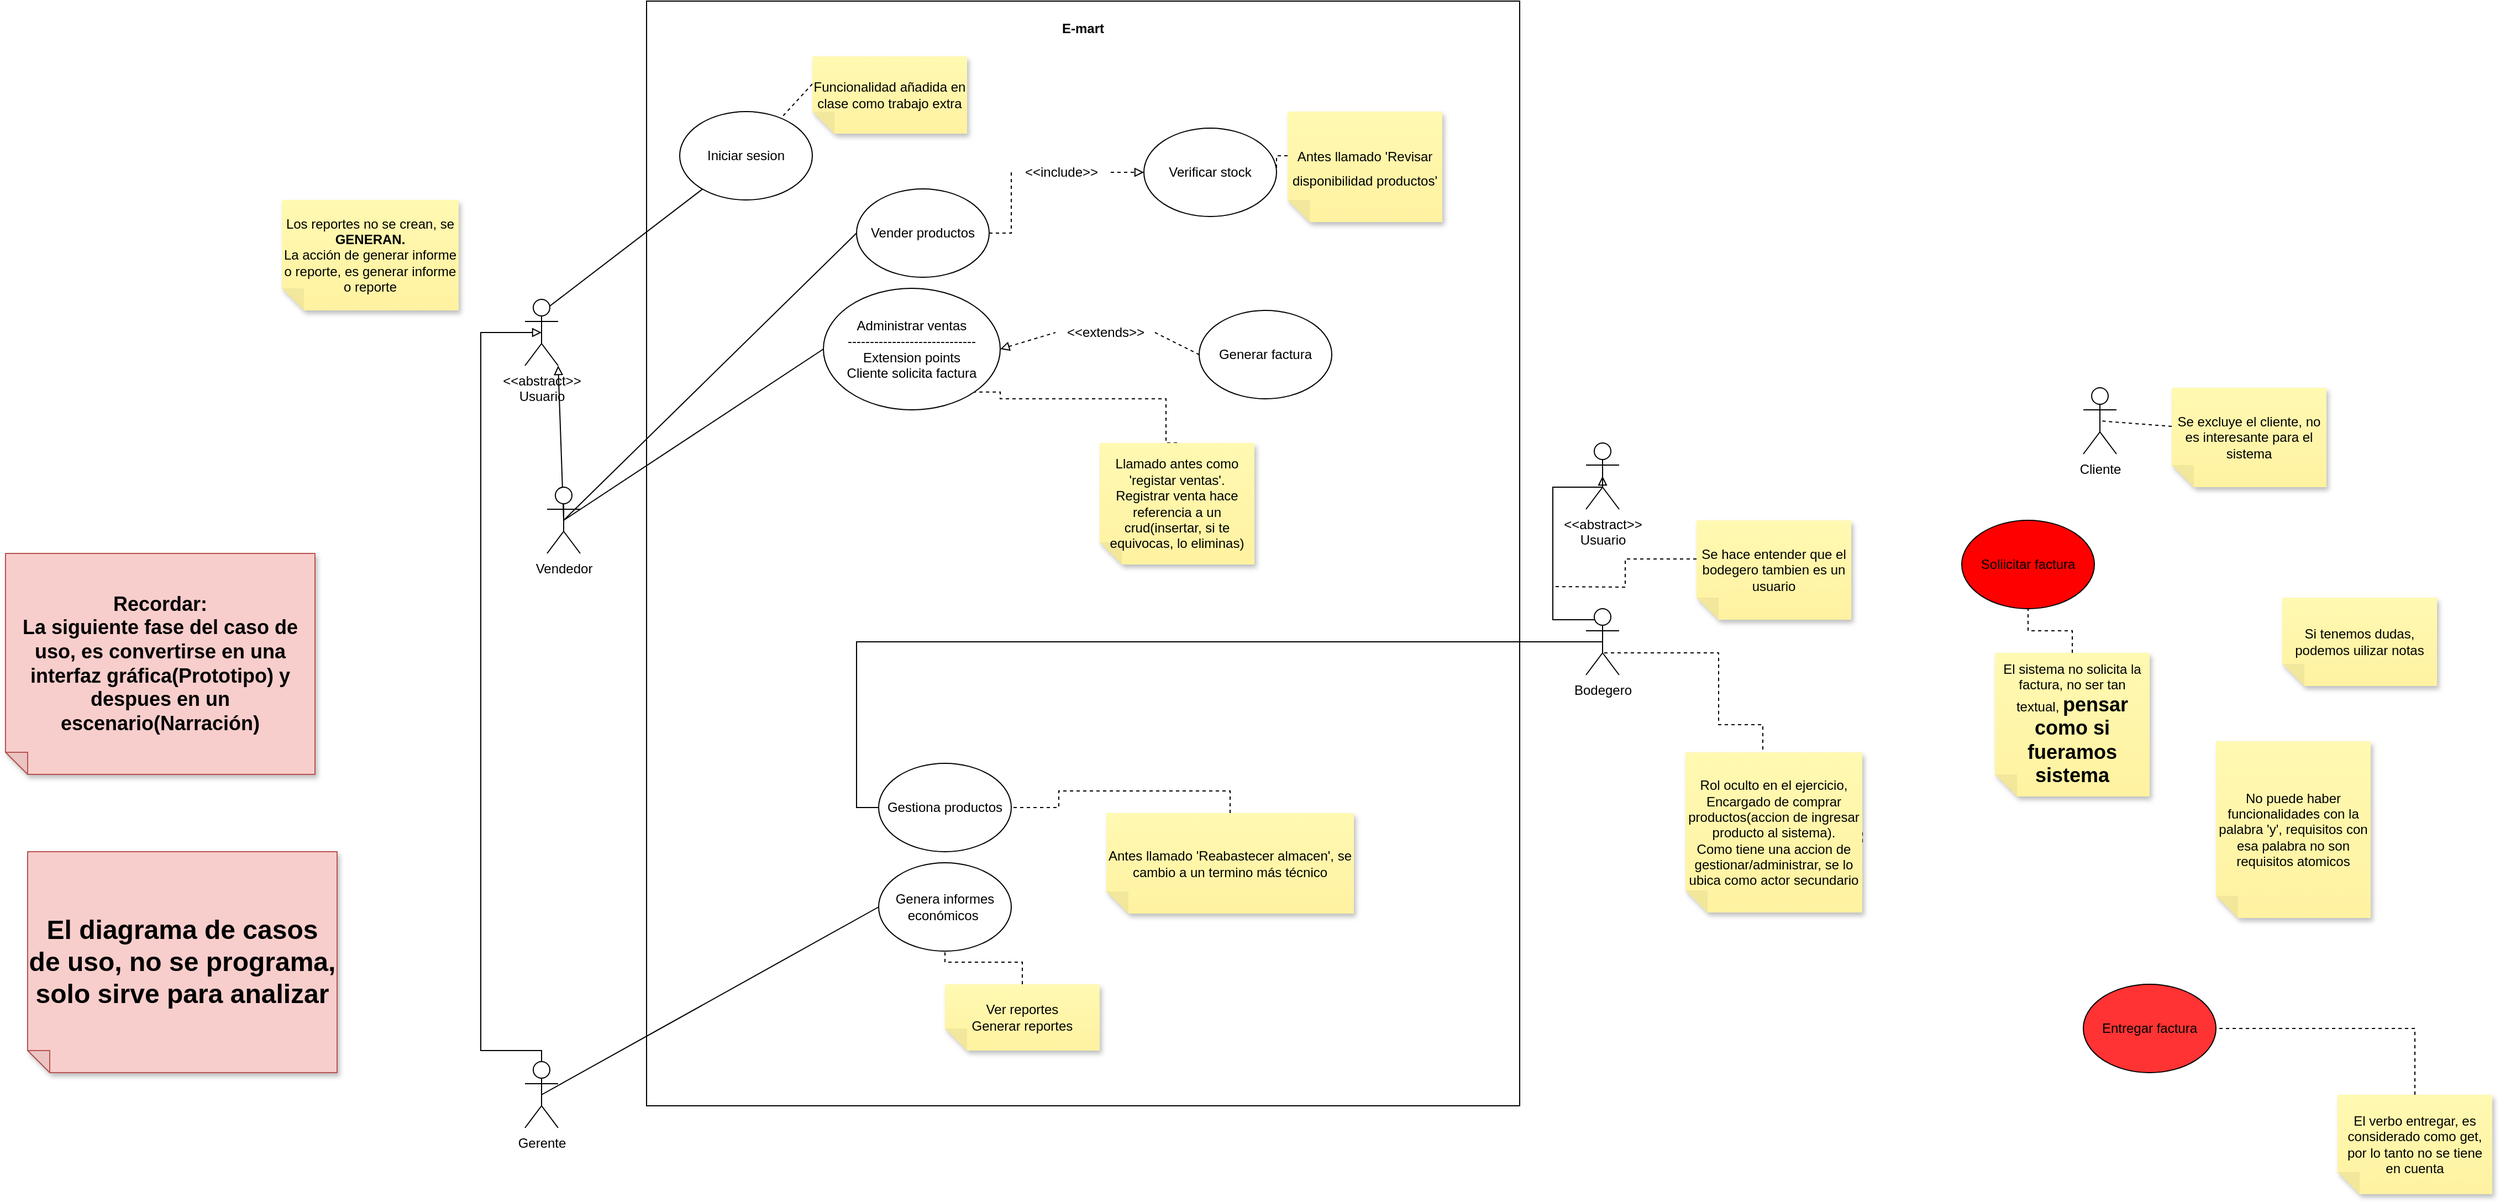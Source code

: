 <mxfile version="20.3.0" type="device"><diagram id="1HYwCRqAjlDSDdJCy8_z" name="Página-1"><mxGraphModel dx="2903" dy="2545" grid="1" gridSize="10" guides="1" tooltips="1" connect="1" arrows="1" fold="1" page="1" pageScale="1" pageWidth="827" pageHeight="1169" math="0" shadow="0"><root><mxCell id="0"/><mxCell id="1" parent="0"/><mxCell id="-_gCBGrkaW1H_oKNxfcJ-42" style="rounded=0;orthogonalLoop=1;jettySize=auto;html=1;exitX=0.5;exitY=0.5;exitDx=0;exitDy=0;exitPerimeter=0;entryX=0;entryY=0.5;entryDx=0;entryDy=0;fontSize=12;endArrow=none;endFill=0;" edge="1" parent="1" source="-_gCBGrkaW1H_oKNxfcJ-1" target="-_gCBGrkaW1H_oKNxfcJ-5"><mxGeometry relative="1" as="geometry"/></mxCell><mxCell id="-_gCBGrkaW1H_oKNxfcJ-43" style="edgeStyle=none;rounded=0;orthogonalLoop=1;jettySize=auto;html=1;exitX=0.5;exitY=0.5;exitDx=0;exitDy=0;exitPerimeter=0;entryX=0;entryY=0.5;entryDx=0;entryDy=0;fontSize=12;endArrow=none;endFill=0;" edge="1" parent="1" source="-_gCBGrkaW1H_oKNxfcJ-1" target="-_gCBGrkaW1H_oKNxfcJ-3"><mxGeometry relative="1" as="geometry"/></mxCell><mxCell id="-_gCBGrkaW1H_oKNxfcJ-56" style="edgeStyle=none;rounded=0;orthogonalLoop=1;jettySize=auto;html=1;exitX=0.5;exitY=0.5;exitDx=0;exitDy=0;exitPerimeter=0;entryX=1;entryY=1;entryDx=0;entryDy=0;entryPerimeter=0;fontSize=12;startArrow=none;startFill=0;endArrow=block;endFill=0;" edge="1" parent="1" source="-_gCBGrkaW1H_oKNxfcJ-1" target="-_gCBGrkaW1H_oKNxfcJ-55"><mxGeometry relative="1" as="geometry"/></mxCell><mxCell id="-_gCBGrkaW1H_oKNxfcJ-1" value="Vendedor" style="shape=umlActor;verticalLabelPosition=bottom;verticalAlign=top;html=1;outlineConnect=0;" vertex="1" parent="1"><mxGeometry x="-70" y="390" width="30" height="60" as="geometry"/></mxCell><mxCell id="-_gCBGrkaW1H_oKNxfcJ-2" value="Cliente" style="shape=umlActor;verticalLabelPosition=bottom;verticalAlign=top;html=1;outlineConnect=0;" vertex="1" parent="1"><mxGeometry x="1320" y="300" width="30" height="60" as="geometry"/></mxCell><mxCell id="-_gCBGrkaW1H_oKNxfcJ-36" style="edgeStyle=orthogonalEdgeStyle;rounded=0;orthogonalLoop=1;jettySize=auto;html=1;exitX=1;exitY=0.5;exitDx=0;exitDy=0;entryX=0;entryY=0.5;entryDx=0;entryDy=0;dashed=1;fontSize=12;endArrow=block;endFill=0;startArrow=none;" edge="1" parent="1" source="-_gCBGrkaW1H_oKNxfcJ-37" target="-_gCBGrkaW1H_oKNxfcJ-33"><mxGeometry relative="1" as="geometry"/></mxCell><mxCell id="-_gCBGrkaW1H_oKNxfcJ-3" value="Vender productos" style="ellipse;whiteSpace=wrap;html=1;" vertex="1" parent="1"><mxGeometry x="210" y="120" width="120" height="80" as="geometry"/></mxCell><mxCell id="-_gCBGrkaW1H_oKNxfcJ-45" style="edgeStyle=none;rounded=0;orthogonalLoop=1;jettySize=auto;html=1;exitX=1;exitY=0.5;exitDx=0;exitDy=0;entryX=0;entryY=0.5;entryDx=0;entryDy=0;fontSize=12;endArrow=none;endFill=0;dashed=1;startArrow=none;startFill=0;" edge="1" parent="1" source="-_gCBGrkaW1H_oKNxfcJ-46" target="-_gCBGrkaW1H_oKNxfcJ-7"><mxGeometry relative="1" as="geometry"/></mxCell><mxCell id="-_gCBGrkaW1H_oKNxfcJ-5" value="Administrar ventas&lt;br&gt;-----------------------------&lt;br&gt;Extension points&lt;br&gt;Cliente solicita factura" style="ellipse;whiteSpace=wrap;html=1;" vertex="1" parent="1"><mxGeometry x="180" y="210" width="160" height="110" as="geometry"/></mxCell><mxCell id="-_gCBGrkaW1H_oKNxfcJ-6" value="Soliicitar factura" style="ellipse;whiteSpace=wrap;html=1;fillColor=#FF0000;" vertex="1" parent="1"><mxGeometry x="1210" y="420" width="120" height="80" as="geometry"/></mxCell><mxCell id="-_gCBGrkaW1H_oKNxfcJ-7" value="Generar factura" style="ellipse;whiteSpace=wrap;html=1;" vertex="1" parent="1"><mxGeometry x="520" y="230" width="120" height="80" as="geometry"/></mxCell><mxCell id="-_gCBGrkaW1H_oKNxfcJ-8" value="Entregar factura" style="ellipse;whiteSpace=wrap;html=1;fillColor=#FF3333;" vertex="1" parent="1"><mxGeometry x="1320" y="840" width="120" height="80" as="geometry"/></mxCell><mxCell id="-_gCBGrkaW1H_oKNxfcJ-9" value="Gestiona productos" style="ellipse;whiteSpace=wrap;html=1;" vertex="1" parent="1"><mxGeometry x="230" y="640" width="120" height="80" as="geometry"/></mxCell><mxCell id="-_gCBGrkaW1H_oKNxfcJ-10" value="Iniciar sesion" style="ellipse;whiteSpace=wrap;html=1;" vertex="1" parent="1"><mxGeometry x="50" y="50" width="120" height="80" as="geometry"/></mxCell><mxCell id="-_gCBGrkaW1H_oKNxfcJ-44" style="edgeStyle=none;rounded=0;orthogonalLoop=1;jettySize=auto;html=1;exitX=0.5;exitY=0.5;exitDx=0;exitDy=0;exitPerimeter=0;entryX=0;entryY=0.5;entryDx=0;entryDy=0;fontSize=12;endArrow=none;endFill=0;" edge="1" parent="1" source="-_gCBGrkaW1H_oKNxfcJ-12" target="-_gCBGrkaW1H_oKNxfcJ-19"><mxGeometry relative="1" as="geometry"/></mxCell><mxCell id="-_gCBGrkaW1H_oKNxfcJ-59" style="edgeStyle=orthogonalEdgeStyle;rounded=0;orthogonalLoop=1;jettySize=auto;html=1;exitX=0.5;exitY=0;exitDx=0;exitDy=0;exitPerimeter=0;entryX=0.5;entryY=0.5;entryDx=0;entryDy=0;entryPerimeter=0;fontSize=12;startArrow=none;startFill=0;endArrow=block;endFill=0;" edge="1" parent="1" source="-_gCBGrkaW1H_oKNxfcJ-12" target="-_gCBGrkaW1H_oKNxfcJ-55"><mxGeometry relative="1" as="geometry"><Array as="points"><mxPoint x="-130" y="900"/><mxPoint x="-130" y="250"/></Array></mxGeometry></mxCell><mxCell id="-_gCBGrkaW1H_oKNxfcJ-12" value="Gerente" style="shape=umlActor;verticalLabelPosition=bottom;verticalAlign=top;html=1;outlineConnect=0;" vertex="1" parent="1"><mxGeometry x="-90" y="910" width="30" height="60" as="geometry"/></mxCell><mxCell id="-_gCBGrkaW1H_oKNxfcJ-41" style="edgeStyle=orthogonalEdgeStyle;rounded=0;orthogonalLoop=1;jettySize=auto;html=1;exitX=0.5;exitY=0.5;exitDx=0;exitDy=0;exitPerimeter=0;entryX=0;entryY=0.5;entryDx=0;entryDy=0;fontSize=12;endArrow=none;endFill=0;" edge="1" parent="1" source="-_gCBGrkaW1H_oKNxfcJ-13" target="-_gCBGrkaW1H_oKNxfcJ-9"><mxGeometry relative="1" as="geometry"/></mxCell><mxCell id="-_gCBGrkaW1H_oKNxfcJ-64" style="edgeStyle=orthogonalEdgeStyle;rounded=0;orthogonalLoop=1;jettySize=auto;html=1;exitX=0.5;exitY=0;exitDx=0;exitDy=0;exitPerimeter=0;entryX=0.5;entryY=0.5;entryDx=0;entryDy=0;entryPerimeter=0;fontSize=12;startArrow=none;startFill=0;endArrow=block;endFill=0;" edge="1" parent="1" source="-_gCBGrkaW1H_oKNxfcJ-13" target="-_gCBGrkaW1H_oKNxfcJ-62"><mxGeometry relative="1" as="geometry"><Array as="points"><mxPoint x="885" y="510"/><mxPoint x="840" y="510"/><mxPoint x="840" y="390"/><mxPoint x="885" y="390"/></Array></mxGeometry></mxCell><mxCell id="-_gCBGrkaW1H_oKNxfcJ-13" value="Bodegero" style="shape=umlActor;verticalLabelPosition=bottom;verticalAlign=top;html=1;outlineConnect=0;" vertex="1" parent="1"><mxGeometry x="870" y="500" width="30" height="60" as="geometry"/></mxCell><mxCell id="-_gCBGrkaW1H_oKNxfcJ-29" style="edgeStyle=orthogonalEdgeStyle;rounded=0;orthogonalLoop=1;jettySize=auto;html=1;exitX=0;exitY=0.5;exitDx=0;exitDy=0;exitPerimeter=0;entryX=0.5;entryY=0.5;entryDx=0;entryDy=0;entryPerimeter=0;endArrow=none;endFill=0;dashed=1;" edge="1" parent="1" source="-_gCBGrkaW1H_oKNxfcJ-15" target="-_gCBGrkaW1H_oKNxfcJ-13"><mxGeometry relative="1" as="geometry"><Array as="points"><mxPoint x="1120" y="713"/><mxPoint x="1030" y="713"/><mxPoint x="1030" y="605"/><mxPoint x="990" y="605"/><mxPoint x="990" y="540"/><mxPoint x="885" y="540"/></Array></mxGeometry></mxCell><mxCell id="-_gCBGrkaW1H_oKNxfcJ-15" value="Rol oculto en el ejercicio,&lt;br&gt;Encargado de comprar productos(accion de ingresar producto al sistema).&lt;br&gt;Como tiene una accion de gestionar/administrar, se lo ubica como actor secundario" style="shape=note;whiteSpace=wrap;html=1;backgroundOutline=1;fontColor=#000000;darkOpacity=0.05;fillColor=#FFF9B2;strokeColor=none;fillStyle=solid;direction=west;gradientDirection=north;gradientColor=#FFF2A1;shadow=1;size=20;pointerEvents=1;" vertex="1" parent="1"><mxGeometry x="960" y="630" width="160" height="145" as="geometry"/></mxCell><mxCell id="-_gCBGrkaW1H_oKNxfcJ-25" style="edgeStyle=orthogonalEdgeStyle;rounded=0;orthogonalLoop=1;jettySize=auto;html=1;exitX=0.5;exitY=1;exitDx=0;exitDy=0;exitPerimeter=0;entryX=1;entryY=0.5;entryDx=0;entryDy=0;endArrow=none;endFill=0;dashed=1;" edge="1" parent="1" source="-_gCBGrkaW1H_oKNxfcJ-17" target="-_gCBGrkaW1H_oKNxfcJ-8"><mxGeometry relative="1" as="geometry"/></mxCell><mxCell id="-_gCBGrkaW1H_oKNxfcJ-17" value="El verbo entregar, es considerado como get, por lo tanto no se tiene en cuenta" style="shape=note;whiteSpace=wrap;html=1;backgroundOutline=1;fontColor=#000000;darkOpacity=0.05;fillColor=#FFF9B2;strokeColor=none;fillStyle=solid;direction=west;gradientDirection=north;gradientColor=#FFF2A1;shadow=1;size=20;pointerEvents=1;" vertex="1" parent="1"><mxGeometry x="1550" y="940" width="140" height="90" as="geometry"/></mxCell><mxCell id="-_gCBGrkaW1H_oKNxfcJ-18" value="No puede haber funcionalidades con la palabra 'y', requisitos con esa palabra no son requisitos atomicos" style="shape=note;whiteSpace=wrap;html=1;backgroundOutline=1;fontColor=#000000;darkOpacity=0.05;fillColor=#FFF9B2;strokeColor=none;fillStyle=solid;direction=west;gradientDirection=north;gradientColor=#FFF2A1;shadow=1;size=20;pointerEvents=1;" vertex="1" parent="1"><mxGeometry x="1440" y="620" width="140" height="160" as="geometry"/></mxCell><mxCell id="-_gCBGrkaW1H_oKNxfcJ-19" value="Genera informes económicos&amp;nbsp;" style="ellipse;whiteSpace=wrap;html=1;" vertex="1" parent="1"><mxGeometry x="230" y="730" width="120" height="80" as="geometry"/></mxCell><mxCell id="-_gCBGrkaW1H_oKNxfcJ-20" value="Si tenemos dudas, podemos uilizar notas" style="shape=note;whiteSpace=wrap;html=1;backgroundOutline=1;fontColor=#000000;darkOpacity=0.05;fillColor=#FFF9B2;strokeColor=none;fillStyle=solid;direction=west;gradientDirection=north;gradientColor=#FFF2A1;shadow=1;size=20;pointerEvents=1;" vertex="1" parent="1"><mxGeometry x="1500" y="490" width="140" height="80" as="geometry"/></mxCell><mxCell id="-_gCBGrkaW1H_oKNxfcJ-22" style="edgeStyle=orthogonalEdgeStyle;rounded=0;orthogonalLoop=1;jettySize=auto;html=1;exitX=0.5;exitY=1;exitDx=0;exitDy=0;exitPerimeter=0;entryX=0.5;entryY=1;entryDx=0;entryDy=0;endArrow=none;endFill=0;dashed=1;" edge="1" parent="1" source="-_gCBGrkaW1H_oKNxfcJ-21" target="-_gCBGrkaW1H_oKNxfcJ-19"><mxGeometry relative="1" as="geometry"/></mxCell><mxCell id="-_gCBGrkaW1H_oKNxfcJ-21" value="Ver reportes&lt;br&gt;Generar reportes" style="shape=note;whiteSpace=wrap;html=1;backgroundOutline=1;fontColor=#000000;darkOpacity=0.05;fillColor=#FFF9B2;strokeColor=none;fillStyle=solid;direction=west;gradientDirection=north;gradientColor=#FFF2A1;shadow=1;size=20;pointerEvents=1;" vertex="1" parent="1"><mxGeometry x="290" y="840" width="140" height="60" as="geometry"/></mxCell><mxCell id="-_gCBGrkaW1H_oKNxfcJ-24" style="edgeStyle=orthogonalEdgeStyle;rounded=0;orthogonalLoop=1;jettySize=auto;html=1;exitX=0.5;exitY=1;exitDx=0;exitDy=0;exitPerimeter=0;entryX=1;entryY=1;entryDx=0;entryDy=0;endArrow=none;endFill=0;dashed=1;" edge="1" parent="1" source="-_gCBGrkaW1H_oKNxfcJ-23" target="-_gCBGrkaW1H_oKNxfcJ-5"><mxGeometry relative="1" as="geometry"><Array as="points"><mxPoint x="490" y="350"/><mxPoint x="490" y="310"/><mxPoint x="340" y="310"/><mxPoint x="340" y="304"/></Array></mxGeometry></mxCell><mxCell id="-_gCBGrkaW1H_oKNxfcJ-23" value="Llamado antes como 'registar ventas'.&lt;br&gt;Registrar venta hace referencia a un crud(insertar, si te equivocas, lo eliminas)" style="shape=note;whiteSpace=wrap;html=1;backgroundOutline=1;fontColor=#000000;darkOpacity=0.05;fillColor=#FFF9B2;strokeColor=none;fillStyle=solid;direction=west;gradientDirection=north;gradientColor=#FFF2A1;shadow=1;size=20;pointerEvents=1;" vertex="1" parent="1"><mxGeometry x="430" y="350" width="140" height="110" as="geometry"/></mxCell><mxCell id="-_gCBGrkaW1H_oKNxfcJ-27" style="edgeStyle=orthogonalEdgeStyle;rounded=0;orthogonalLoop=1;jettySize=auto;html=1;exitX=0.5;exitY=1;exitDx=0;exitDy=0;exitPerimeter=0;endArrow=none;endFill=0;dashed=1;" edge="1" parent="1" source="-_gCBGrkaW1H_oKNxfcJ-26" target="-_gCBGrkaW1H_oKNxfcJ-6"><mxGeometry relative="1" as="geometry"/></mxCell><mxCell id="-_gCBGrkaW1H_oKNxfcJ-26" value="El sistema no solicita la factura, no ser tan textual, &lt;b&gt;&lt;font style=&quot;font-size: 18px;&quot;&gt;pensar como si fueramos sistema&lt;/font&gt;&lt;/b&gt;" style="shape=note;whiteSpace=wrap;html=1;backgroundOutline=1;fontColor=#000000;darkOpacity=0.05;fillColor=#FFF9B2;strokeColor=none;fillStyle=solid;direction=west;gradientDirection=north;gradientColor=#FFF2A1;shadow=1;size=20;pointerEvents=1;" vertex="1" parent="1"><mxGeometry x="1240" y="540" width="140" height="130" as="geometry"/></mxCell><mxCell id="-_gCBGrkaW1H_oKNxfcJ-32" value="&lt;font style=&quot;&quot;&gt;&lt;b style=&quot;&quot;&gt;&lt;font style=&quot;font-size: 18px;&quot;&gt;Recordar:&lt;br&gt;La siguiente fase del caso de uso, es convertirse en una interfaz gráfica(Prototipo) y despues en un escenario(Narración)&lt;/font&gt;&lt;br&gt;&lt;/b&gt;&lt;/font&gt;" style="shape=note;whiteSpace=wrap;html=1;backgroundOutline=1;darkOpacity=0.05;fillColor=#f8cecc;strokeColor=#b85450;fillStyle=solid;direction=west;gradientDirection=north;shadow=1;size=20;pointerEvents=1;fontSize=18;" vertex="1" parent="1"><mxGeometry x="-560" y="450" width="280" height="200" as="geometry"/></mxCell><mxCell id="-_gCBGrkaW1H_oKNxfcJ-33" value="Verificar stock" style="ellipse;whiteSpace=wrap;html=1;" vertex="1" parent="1"><mxGeometry x="470" y="65" width="120" height="80" as="geometry"/></mxCell><mxCell id="-_gCBGrkaW1H_oKNxfcJ-35" style="edgeStyle=orthogonalEdgeStyle;rounded=0;orthogonalLoop=1;jettySize=auto;html=1;exitX=0;exitY=0;exitDx=140;exitDy=60;exitPerimeter=0;entryX=1;entryY=0.5;entryDx=0;entryDy=0;dashed=1;fontSize=12;endArrow=none;endFill=0;" edge="1" parent="1" source="-_gCBGrkaW1H_oKNxfcJ-34" target="-_gCBGrkaW1H_oKNxfcJ-33"><mxGeometry relative="1" as="geometry"/></mxCell><mxCell id="-_gCBGrkaW1H_oKNxfcJ-34" value="&lt;font style=&quot;font-size: 12px;&quot;&gt;Antes llamado 'Revisar disponibilidad productos'&lt;/font&gt;" style="shape=note;whiteSpace=wrap;html=1;backgroundOutline=1;fontColor=#000000;darkOpacity=0.05;fillColor=#FFF9B2;strokeColor=none;fillStyle=solid;direction=west;gradientDirection=north;gradientColor=#FFF2A1;shadow=1;size=20;pointerEvents=1;fontSize=18;" vertex="1" parent="1"><mxGeometry x="600" y="50" width="140" height="100" as="geometry"/></mxCell><mxCell id="-_gCBGrkaW1H_oKNxfcJ-37" value="&amp;lt;&amp;lt;include&amp;gt;&amp;gt;" style="text;html=1;resizable=0;autosize=1;align=center;verticalAlign=middle;points=[];fillColor=none;strokeColor=none;rounded=0;fontSize=12;" vertex="1" parent="1"><mxGeometry x="350" y="90" width="90" height="30" as="geometry"/></mxCell><mxCell id="-_gCBGrkaW1H_oKNxfcJ-38" value="" style="edgeStyle=orthogonalEdgeStyle;rounded=0;orthogonalLoop=1;jettySize=auto;html=1;exitX=1;exitY=0.5;exitDx=0;exitDy=0;entryX=0;entryY=0.5;entryDx=0;entryDy=0;dashed=1;fontSize=12;endArrow=none;endFill=0;" edge="1" parent="1" source="-_gCBGrkaW1H_oKNxfcJ-3" target="-_gCBGrkaW1H_oKNxfcJ-37"><mxGeometry relative="1" as="geometry"><mxPoint x="340" y="160" as="sourcePoint"/><mxPoint x="440" y="160" as="targetPoint"/></mxGeometry></mxCell><mxCell id="-_gCBGrkaW1H_oKNxfcJ-40" style="edgeStyle=orthogonalEdgeStyle;rounded=0;orthogonalLoop=1;jettySize=auto;html=1;exitX=0.5;exitY=1;exitDx=0;exitDy=0;exitPerimeter=0;entryX=1;entryY=0.5;entryDx=0;entryDy=0;dashed=1;fontSize=12;endArrow=none;endFill=0;" edge="1" parent="1" source="-_gCBGrkaW1H_oKNxfcJ-39" target="-_gCBGrkaW1H_oKNxfcJ-9"><mxGeometry relative="1" as="geometry"/></mxCell><mxCell id="-_gCBGrkaW1H_oKNxfcJ-39" value="Antes llamado 'Reabastecer almacen', se cambio a un termino más técnico" style="shape=note;whiteSpace=wrap;html=1;backgroundOutline=1;fontColor=#000000;darkOpacity=0.05;fillColor=#FFF9B2;strokeColor=none;fillStyle=solid;direction=west;gradientDirection=north;gradientColor=#FFF2A1;shadow=1;size=20;pointerEvents=1;fontSize=12;" vertex="1" parent="1"><mxGeometry x="436" y="685" width="224" height="91" as="geometry"/></mxCell><mxCell id="-_gCBGrkaW1H_oKNxfcJ-46" value="&amp;lt;&amp;lt;extends&amp;gt;&amp;gt;" style="text;html=1;resizable=0;autosize=1;align=center;verticalAlign=middle;points=[];fillColor=none;strokeColor=none;rounded=0;fontSize=12;" vertex="1" parent="1"><mxGeometry x="390" y="235" width="90" height="30" as="geometry"/></mxCell><mxCell id="-_gCBGrkaW1H_oKNxfcJ-47" value="" style="edgeStyle=none;rounded=0;orthogonalLoop=1;jettySize=auto;html=1;exitX=1;exitY=0.5;exitDx=0;exitDy=0;entryX=0;entryY=0.5;entryDx=0;entryDy=0;fontSize=12;endArrow=none;endFill=0;dashed=1;startArrow=block;startFill=0;" edge="1" parent="1" source="-_gCBGrkaW1H_oKNxfcJ-5" target="-_gCBGrkaW1H_oKNxfcJ-46"><mxGeometry relative="1" as="geometry"><mxPoint x="340" y="250" as="sourcePoint"/><mxPoint x="520" y="250" as="targetPoint"/></mxGeometry></mxCell><mxCell id="-_gCBGrkaW1H_oKNxfcJ-50" value="Los reportes no se crean, se &lt;b&gt;GENERAN.&lt;/b&gt;&lt;br&gt;La acción de generar informe o reporte, es generar informe o reporte" style="shape=note;whiteSpace=wrap;html=1;backgroundOutline=1;fontColor=#000000;darkOpacity=0.05;fillColor=#FFF9B2;strokeColor=none;fillStyle=solid;direction=west;gradientDirection=north;gradientColor=#FFF2A1;shadow=1;size=20;pointerEvents=1;fontSize=12;" vertex="1" parent="1"><mxGeometry x="-310" y="130" width="160" height="100" as="geometry"/></mxCell><mxCell id="-_gCBGrkaW1H_oKNxfcJ-52" style="edgeStyle=none;rounded=0;orthogonalLoop=1;jettySize=auto;html=1;exitX=0;exitY=0;exitDx=140;exitDy=55;exitPerimeter=0;entryX=0.5;entryY=0.5;entryDx=0;entryDy=0;entryPerimeter=0;fontSize=12;startArrow=none;startFill=0;endArrow=none;endFill=0;dashed=1;" edge="1" parent="1" source="-_gCBGrkaW1H_oKNxfcJ-51" target="-_gCBGrkaW1H_oKNxfcJ-2"><mxGeometry relative="1" as="geometry"/></mxCell><mxCell id="-_gCBGrkaW1H_oKNxfcJ-51" value="Se excluye el cliente, no es interesante para el sistema" style="shape=note;whiteSpace=wrap;html=1;backgroundOutline=1;fontColor=#000000;darkOpacity=0.05;fillColor=#FFF9B2;strokeColor=none;fillStyle=solid;direction=west;gradientDirection=north;gradientColor=#FFF2A1;shadow=1;size=20;pointerEvents=1;fontSize=12;" vertex="1" parent="1"><mxGeometry x="1400" y="300" width="140" height="90" as="geometry"/></mxCell><mxCell id="-_gCBGrkaW1H_oKNxfcJ-54" style="edgeStyle=none;rounded=0;orthogonalLoop=1;jettySize=auto;html=1;exitX=0;exitY=0;exitDx=140;exitDy=45;exitPerimeter=0;dashed=1;fontSize=12;startArrow=none;startFill=0;endArrow=none;endFill=0;" edge="1" parent="1" source="-_gCBGrkaW1H_oKNxfcJ-53" target="-_gCBGrkaW1H_oKNxfcJ-10"><mxGeometry relative="1" as="geometry"/></mxCell><mxCell id="-_gCBGrkaW1H_oKNxfcJ-53" value="Funcionalidad añadida en clase como trabajo extra" style="shape=note;whiteSpace=wrap;html=1;backgroundOutline=1;fontColor=#000000;darkOpacity=0.05;fillColor=#FFF9B2;strokeColor=none;fillStyle=solid;direction=west;gradientDirection=north;gradientColor=#FFF2A1;shadow=1;size=20;pointerEvents=1;fontSize=12;" vertex="1" parent="1"><mxGeometry x="170" width="140" height="70" as="geometry"/></mxCell><mxCell id="-_gCBGrkaW1H_oKNxfcJ-61" style="rounded=0;orthogonalLoop=1;jettySize=auto;html=1;exitX=0.75;exitY=0.1;exitDx=0;exitDy=0;exitPerimeter=0;fontSize=12;startArrow=none;startFill=0;endArrow=none;endFill=0;" edge="1" parent="1" source="-_gCBGrkaW1H_oKNxfcJ-55" target="-_gCBGrkaW1H_oKNxfcJ-10"><mxGeometry relative="1" as="geometry"/></mxCell><mxCell id="-_gCBGrkaW1H_oKNxfcJ-55" value="&amp;lt;&amp;lt;abstract&amp;gt;&amp;gt;&lt;br&gt;Usuario" style="shape=umlActor;verticalLabelPosition=bottom;verticalAlign=top;html=1;outlineConnect=0;fontSize=12;fillColor=#FFFFFF;" vertex="1" parent="1"><mxGeometry x="-90" y="220" width="30" height="60" as="geometry"/></mxCell><mxCell id="-_gCBGrkaW1H_oKNxfcJ-62" value="&amp;lt;&amp;lt;abstract&amp;gt;&amp;gt;&lt;br&gt;Usuario" style="shape=umlActor;verticalLabelPosition=bottom;verticalAlign=top;html=1;outlineConnect=0;fontSize=12;fillColor=#FFFFFF;" vertex="1" parent="1"><mxGeometry x="870" y="350" width="30" height="60" as="geometry"/></mxCell><mxCell id="-_gCBGrkaW1H_oKNxfcJ-66" style="edgeStyle=orthogonalEdgeStyle;rounded=0;orthogonalLoop=1;jettySize=auto;html=1;exitX=0;exitY=0;exitDx=140;exitDy=55;exitPerimeter=0;fontSize=12;startArrow=none;startFill=0;endArrow=none;endFill=0;dashed=1;" edge="1" parent="1" source="-_gCBGrkaW1H_oKNxfcJ-65"><mxGeometry relative="1" as="geometry"><mxPoint x="840" y="480" as="targetPoint"/></mxGeometry></mxCell><mxCell id="-_gCBGrkaW1H_oKNxfcJ-65" value="Se hace entender que el bodegero tambien es un usuario" style="shape=note;whiteSpace=wrap;html=1;backgroundOutline=1;fontColor=#000000;darkOpacity=0.05;fillColor=#FFF9B2;strokeColor=none;fillStyle=solid;direction=west;gradientDirection=north;gradientColor=#FFF2A1;shadow=1;size=20;pointerEvents=1;fontSize=12;" vertex="1" parent="1"><mxGeometry x="970" y="420" width="140" height="90" as="geometry"/></mxCell><mxCell id="-_gCBGrkaW1H_oKNxfcJ-67" value="&lt;font style=&quot;&quot;&gt;&lt;b style=&quot;&quot;&gt;&lt;font style=&quot;font-size: 24px;&quot;&gt;El diagrama de casos de uso, no se programa, solo sirve para analizar&lt;/font&gt;&lt;br&gt;&lt;/b&gt;&lt;/font&gt;" style="shape=note;whiteSpace=wrap;html=1;backgroundOutline=1;darkOpacity=0.05;fillColor=#f8cecc;strokeColor=#b85450;fillStyle=solid;direction=west;gradientDirection=north;shadow=1;size=20;pointerEvents=1;fontSize=18;" vertex="1" parent="1"><mxGeometry x="-540" y="720" width="280" height="200" as="geometry"/></mxCell><mxCell id="-_gCBGrkaW1H_oKNxfcJ-69" value="&lt;p style=&quot;margin:0px;margin-top:4px;text-align:center;&quot;&gt;&lt;br&gt;&lt;b&gt;E-mart&lt;/b&gt;&lt;/p&gt;" style="verticalAlign=top;align=left;overflow=fill;fontSize=12;fontFamily=Helvetica;html=1;fillColor=none;" vertex="1" parent="1"><mxGeometry x="20" y="-50" width="790" height="1000" as="geometry"/></mxCell></root></mxGraphModel></diagram></mxfile>